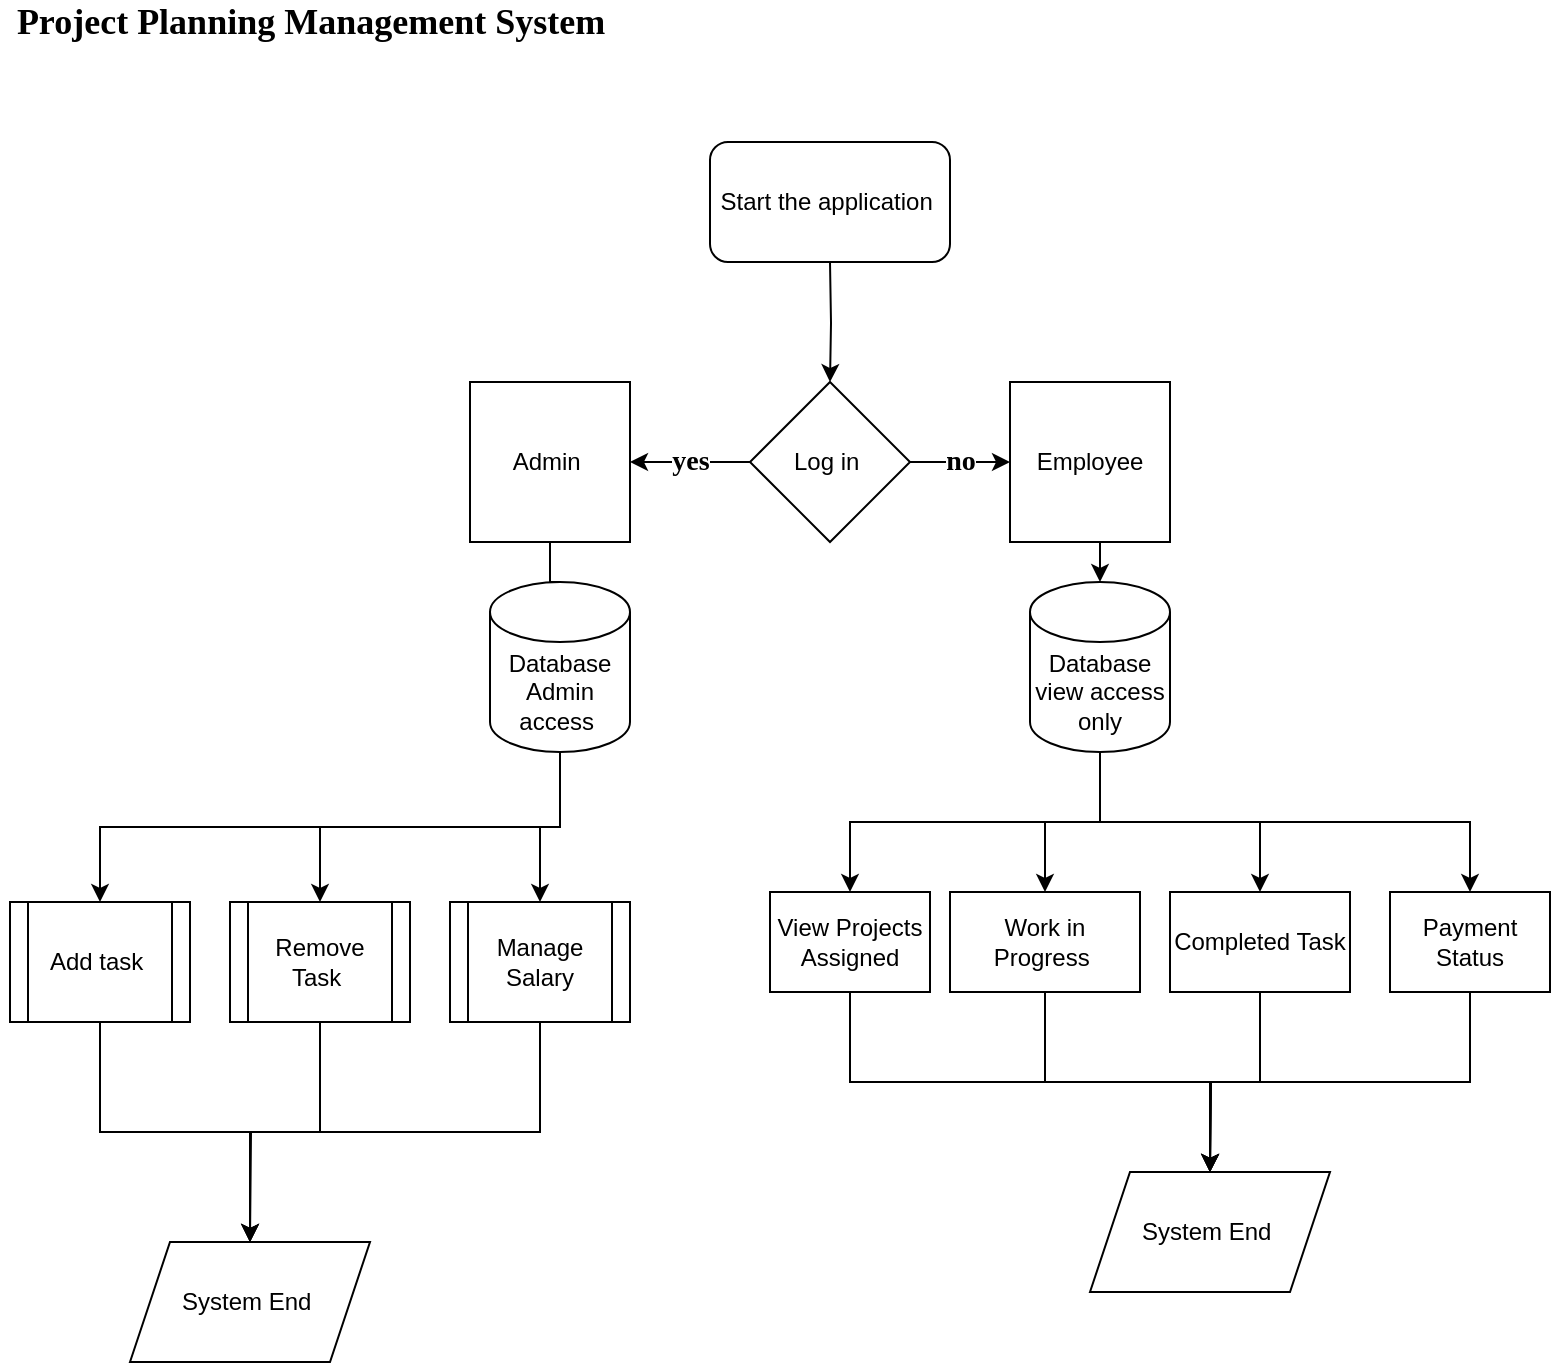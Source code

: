 <mxfile version="14.4.8" type="github"><diagram id="mgUss-PzGqQsvMxvRDPe" name="Page-1"><mxGraphModel dx="1426" dy="918" grid="1" gridSize="10" guides="1" tooltips="1" connect="1" arrows="1" fold="1" page="1" pageScale="1" pageWidth="850" pageHeight="1100" math="0" shadow="0"><root><mxCell id="0"/><mxCell id="1" parent="0"/><mxCell id="LUxGrNx2hKS4hXdn2eyA-4" style="edgeStyle=orthogonalEdgeStyle;rounded=0;orthogonalLoop=1;jettySize=auto;html=1;exitX=0.5;exitY=1;exitDx=0;exitDy=0;entryX=0.5;entryY=0;entryDx=0;entryDy=0;" parent="1" target="LUxGrNx2hKS4hXdn2eyA-3" edge="1"><mxGeometry relative="1" as="geometry"><mxPoint x="420" y="140" as="sourcePoint"/></mxGeometry></mxCell><mxCell id="LUxGrNx2hKS4hXdn2eyA-1" value="Start the application&amp;nbsp;" style="rounded=1;whiteSpace=wrap;html=1;" parent="1" vertex="1"><mxGeometry x="360" y="80" width="120" height="60" as="geometry"/></mxCell><mxCell id="LUxGrNx2hKS4hXdn2eyA-6" value="&lt;h4&gt;&lt;font style=&quot;font-size: 14px&quot; face=&quot;Times New Roman&quot;&gt;no&lt;/font&gt;&lt;/h4&gt;" style="edgeStyle=orthogonalEdgeStyle;rounded=0;orthogonalLoop=1;jettySize=auto;html=1;exitX=1;exitY=0.5;exitDx=0;exitDy=0;entryX=0;entryY=0.5;entryDx=0;entryDy=0;" parent="1" source="LUxGrNx2hKS4hXdn2eyA-3" target="LUxGrNx2hKS4hXdn2eyA-5" edge="1"><mxGeometry relative="1" as="geometry"><mxPoint x="510" y="240" as="targetPoint"/></mxGeometry></mxCell><mxCell id="LUxGrNx2hKS4hXdn2eyA-9" value="&lt;h4&gt;&lt;font style=&quot;font-size: 14px&quot; face=&quot;Times New Roman&quot;&gt;yes&lt;/font&gt;&lt;/h4&gt;" style="edgeStyle=orthogonalEdgeStyle;rounded=0;orthogonalLoop=1;jettySize=auto;html=1;exitX=0;exitY=0.5;exitDx=0;exitDy=0;entryX=1;entryY=0.5;entryDx=0;entryDy=0;" parent="1" source="LUxGrNx2hKS4hXdn2eyA-3" target="LUxGrNx2hKS4hXdn2eyA-8" edge="1"><mxGeometry relative="1" as="geometry"/></mxCell><mxCell id="LUxGrNx2hKS4hXdn2eyA-3" value="Log in&amp;nbsp;" style="rhombus;whiteSpace=wrap;html=1;" parent="1" vertex="1"><mxGeometry x="380" y="200" width="80" height="80" as="geometry"/></mxCell><mxCell id="Xu4L_dkne1kd1XNf1yDP-6" style="edgeStyle=orthogonalEdgeStyle;rounded=0;orthogonalLoop=1;jettySize=auto;html=1;exitX=0.5;exitY=1;exitDx=0;exitDy=0;entryX=0.5;entryY=0;entryDx=0;entryDy=0;entryPerimeter=0;" edge="1" parent="1" source="LUxGrNx2hKS4hXdn2eyA-5" target="LUxGrNx2hKS4hXdn2eyA-30"><mxGeometry relative="1" as="geometry"/></mxCell><mxCell id="LUxGrNx2hKS4hXdn2eyA-5" value="Employee" style="whiteSpace=wrap;html=1;aspect=fixed;" parent="1" vertex="1"><mxGeometry x="510" y="200" width="80" height="80" as="geometry"/></mxCell><mxCell id="LUxGrNx2hKS4hXdn2eyA-40" style="edgeStyle=orthogonalEdgeStyle;rounded=0;orthogonalLoop=1;jettySize=auto;html=1;exitX=0.5;exitY=1;exitDx=0;exitDy=0;entryX=0.5;entryY=0.563;entryDx=0;entryDy=0;entryPerimeter=0;" parent="1" source="LUxGrNx2hKS4hXdn2eyA-8" target="LUxGrNx2hKS4hXdn2eyA-36" edge="1"><mxGeometry relative="1" as="geometry"/></mxCell><mxCell id="LUxGrNx2hKS4hXdn2eyA-8" value="Admin&amp;nbsp;" style="whiteSpace=wrap;html=1;aspect=fixed;" parent="1" vertex="1"><mxGeometry x="240" y="200" width="80" height="80" as="geometry"/></mxCell><mxCell id="LUxGrNx2hKS4hXdn2eyA-11" value="&lt;font style=&quot;font-size: 18px&quot; face=&quot;Times New Roman&quot;&gt;&lt;b&gt;Project Planning Management System&lt;/b&gt;&lt;/font&gt;" style="text;html=1;align=center;verticalAlign=middle;resizable=0;points=[];autosize=1;" parent="1" vertex="1"><mxGeometry x="5" y="10" width="310" height="20" as="geometry"/></mxCell><mxCell id="LUxGrNx2hKS4hXdn2eyA-47" style="edgeStyle=orthogonalEdgeStyle;rounded=0;orthogonalLoop=1;jettySize=auto;html=1;exitX=0.5;exitY=1;exitDx=0;exitDy=0;entryX=0.5;entryY=0;entryDx=0;entryDy=0;" parent="1" source="LUxGrNx2hKS4hXdn2eyA-12" target="LUxGrNx2hKS4hXdn2eyA-46" edge="1"><mxGeometry relative="1" as="geometry"/></mxCell><mxCell id="LUxGrNx2hKS4hXdn2eyA-12" value="View Projects Assigned" style="rounded=0;whiteSpace=wrap;html=1;" parent="1" vertex="1"><mxGeometry x="390" y="455" width="80" height="50" as="geometry"/></mxCell><mxCell id="LUxGrNx2hKS4hXdn2eyA-48" style="edgeStyle=orthogonalEdgeStyle;rounded=0;orthogonalLoop=1;jettySize=auto;html=1;exitX=0.5;exitY=1;exitDx=0;exitDy=0;entryX=0.5;entryY=0;entryDx=0;entryDy=0;" parent="1" source="LUxGrNx2hKS4hXdn2eyA-15" target="LUxGrNx2hKS4hXdn2eyA-46" edge="1"><mxGeometry relative="1" as="geometry"/></mxCell><mxCell id="LUxGrNx2hKS4hXdn2eyA-15" value="Work in Progress&amp;nbsp;" style="rounded=0;whiteSpace=wrap;html=1;" parent="1" vertex="1"><mxGeometry x="480" y="455" width="95" height="50" as="geometry"/></mxCell><mxCell id="LUxGrNx2hKS4hXdn2eyA-49" style="edgeStyle=orthogonalEdgeStyle;rounded=0;orthogonalLoop=1;jettySize=auto;html=1;exitX=0.5;exitY=1;exitDx=0;exitDy=0;" parent="1" source="LUxGrNx2hKS4hXdn2eyA-16" edge="1"><mxGeometry relative="1" as="geometry"><mxPoint x="610" y="595" as="targetPoint"/></mxGeometry></mxCell><mxCell id="LUxGrNx2hKS4hXdn2eyA-16" value="Completed Task" style="rounded=0;whiteSpace=wrap;html=1;" parent="1" vertex="1"><mxGeometry x="590" y="455" width="90" height="50" as="geometry"/></mxCell><mxCell id="LUxGrNx2hKS4hXdn2eyA-50" style="edgeStyle=orthogonalEdgeStyle;rounded=0;orthogonalLoop=1;jettySize=auto;html=1;exitX=0.5;exitY=1;exitDx=0;exitDy=0;" parent="1" source="LUxGrNx2hKS4hXdn2eyA-17" edge="1"><mxGeometry relative="1" as="geometry"><mxPoint x="610" y="595" as="targetPoint"/></mxGeometry></mxCell><mxCell id="LUxGrNx2hKS4hXdn2eyA-17" value="Payment Status" style="rounded=0;whiteSpace=wrap;html=1;" parent="1" vertex="1"><mxGeometry x="700" y="455" width="80" height="50" as="geometry"/></mxCell><mxCell id="LUxGrNx2hKS4hXdn2eyA-61" style="edgeStyle=orthogonalEdgeStyle;rounded=0;orthogonalLoop=1;jettySize=auto;html=1;exitX=0.5;exitY=1;exitDx=0;exitDy=0;entryX=0.5;entryY=0;entryDx=0;entryDy=0;fontFamily=Times New Roman;" parent="1" source="LUxGrNx2hKS4hXdn2eyA-31" target="LUxGrNx2hKS4hXdn2eyA-60" edge="1"><mxGeometry relative="1" as="geometry"/></mxCell><mxCell id="LUxGrNx2hKS4hXdn2eyA-31" value="&lt;span&gt;Add task&amp;nbsp;&lt;/span&gt;" style="shape=process;whiteSpace=wrap;html=1;backgroundOutline=1;" parent="1" vertex="1"><mxGeometry x="10" y="460" width="90" height="60" as="geometry"/></mxCell><mxCell id="LUxGrNx2hKS4hXdn2eyA-62" style="edgeStyle=orthogonalEdgeStyle;rounded=0;orthogonalLoop=1;jettySize=auto;html=1;exitX=0.5;exitY=1;exitDx=0;exitDy=0;fontFamily=Times New Roman;" parent="1" source="LUxGrNx2hKS4hXdn2eyA-34" edge="1"><mxGeometry relative="1" as="geometry"><mxPoint x="130" y="630" as="targetPoint"/></mxGeometry></mxCell><mxCell id="LUxGrNx2hKS4hXdn2eyA-34" value="&lt;span&gt;Remove Task&amp;nbsp;&lt;/span&gt;" style="shape=process;whiteSpace=wrap;html=1;backgroundOutline=1;" parent="1" vertex="1"><mxGeometry x="120" y="460" width="90" height="60" as="geometry"/></mxCell><mxCell id="LUxGrNx2hKS4hXdn2eyA-41" style="edgeStyle=orthogonalEdgeStyle;rounded=0;orthogonalLoop=1;jettySize=auto;html=1;exitX=0.5;exitY=1;exitDx=0;exitDy=0;exitPerimeter=0;" parent="1" source="LUxGrNx2hKS4hXdn2eyA-36" target="LUxGrNx2hKS4hXdn2eyA-31" edge="1"><mxGeometry relative="1" as="geometry"/></mxCell><mxCell id="LUxGrNx2hKS4hXdn2eyA-42" style="edgeStyle=orthogonalEdgeStyle;rounded=0;orthogonalLoop=1;jettySize=auto;html=1;exitX=0.5;exitY=1;exitDx=0;exitDy=0;exitPerimeter=0;entryX=0.5;entryY=0;entryDx=0;entryDy=0;" parent="1" source="LUxGrNx2hKS4hXdn2eyA-36" target="LUxGrNx2hKS4hXdn2eyA-34" edge="1"><mxGeometry relative="1" as="geometry"/></mxCell><mxCell id="LUxGrNx2hKS4hXdn2eyA-52" style="edgeStyle=orthogonalEdgeStyle;rounded=0;orthogonalLoop=1;jettySize=auto;html=1;exitX=0.5;exitY=1;exitDx=0;exitDy=0;exitPerimeter=0;entryX=0.5;entryY=0;entryDx=0;entryDy=0;" parent="1" source="LUxGrNx2hKS4hXdn2eyA-36" target="LUxGrNx2hKS4hXdn2eyA-51" edge="1"><mxGeometry relative="1" as="geometry"/></mxCell><mxCell id="LUxGrNx2hKS4hXdn2eyA-36" value="Database&lt;br&gt;Admin access&amp;nbsp;" style="shape=cylinder3;whiteSpace=wrap;html=1;boundedLbl=1;backgroundOutline=1;size=15;" parent="1" vertex="1"><mxGeometry x="250" y="300" width="70" height="85" as="geometry"/></mxCell><mxCell id="Xu4L_dkne1kd1XNf1yDP-1" style="edgeStyle=orthogonalEdgeStyle;rounded=0;orthogonalLoop=1;jettySize=auto;html=1;exitX=0.5;exitY=1;exitDx=0;exitDy=0;exitPerimeter=0;entryX=0.5;entryY=0;entryDx=0;entryDy=0;" edge="1" parent="1" source="LUxGrNx2hKS4hXdn2eyA-30" target="LUxGrNx2hKS4hXdn2eyA-12"><mxGeometry relative="1" as="geometry"/></mxCell><mxCell id="Xu4L_dkne1kd1XNf1yDP-2" style="edgeStyle=orthogonalEdgeStyle;rounded=0;orthogonalLoop=1;jettySize=auto;html=1;exitX=0.5;exitY=1;exitDx=0;exitDy=0;exitPerimeter=0;entryX=0.5;entryY=0;entryDx=0;entryDy=0;" edge="1" parent="1" source="LUxGrNx2hKS4hXdn2eyA-30" target="LUxGrNx2hKS4hXdn2eyA-15"><mxGeometry relative="1" as="geometry"/></mxCell><mxCell id="Xu4L_dkne1kd1XNf1yDP-3" style="edgeStyle=orthogonalEdgeStyle;rounded=0;orthogonalLoop=1;jettySize=auto;html=1;exitX=0.5;exitY=1;exitDx=0;exitDy=0;exitPerimeter=0;entryX=0.5;entryY=0;entryDx=0;entryDy=0;" edge="1" parent="1" source="LUxGrNx2hKS4hXdn2eyA-30" target="LUxGrNx2hKS4hXdn2eyA-16"><mxGeometry relative="1" as="geometry"/></mxCell><mxCell id="Xu4L_dkne1kd1XNf1yDP-4" style="edgeStyle=orthogonalEdgeStyle;rounded=0;orthogonalLoop=1;jettySize=auto;html=1;exitX=0.5;exitY=1;exitDx=0;exitDy=0;exitPerimeter=0;" edge="1" parent="1" source="LUxGrNx2hKS4hXdn2eyA-30" target="LUxGrNx2hKS4hXdn2eyA-17"><mxGeometry relative="1" as="geometry"/></mxCell><mxCell id="LUxGrNx2hKS4hXdn2eyA-30" value="Database&lt;br&gt;view access only" style="shape=cylinder3;whiteSpace=wrap;html=1;boundedLbl=1;backgroundOutline=1;size=15;" parent="1" vertex="1"><mxGeometry x="520" y="300" width="70" height="85" as="geometry"/></mxCell><mxCell id="LUxGrNx2hKS4hXdn2eyA-46" value="System End&amp;nbsp;" style="shape=parallelogram;perimeter=parallelogramPerimeter;whiteSpace=wrap;html=1;fixedSize=1;" parent="1" vertex="1"><mxGeometry x="550" y="595" width="120" height="60" as="geometry"/></mxCell><mxCell id="LUxGrNx2hKS4hXdn2eyA-63" style="edgeStyle=orthogonalEdgeStyle;rounded=0;orthogonalLoop=1;jettySize=auto;html=1;exitX=0.5;exitY=1;exitDx=0;exitDy=0;entryX=0.5;entryY=0;entryDx=0;entryDy=0;fontFamily=Times New Roman;" parent="1" source="LUxGrNx2hKS4hXdn2eyA-51" target="LUxGrNx2hKS4hXdn2eyA-60" edge="1"><mxGeometry relative="1" as="geometry"/></mxCell><mxCell id="LUxGrNx2hKS4hXdn2eyA-51" value="&lt;span&gt;Manage Salary&lt;/span&gt;" style="shape=process;whiteSpace=wrap;html=1;backgroundOutline=1;" parent="1" vertex="1"><mxGeometry x="230" y="460" width="90" height="60" as="geometry"/></mxCell><mxCell id="LUxGrNx2hKS4hXdn2eyA-60" value="System End&amp;nbsp;" style="shape=parallelogram;perimeter=parallelogramPerimeter;whiteSpace=wrap;html=1;fixedSize=1;" parent="1" vertex="1"><mxGeometry x="70" y="630" width="120" height="60" as="geometry"/></mxCell></root></mxGraphModel></diagram></mxfile>